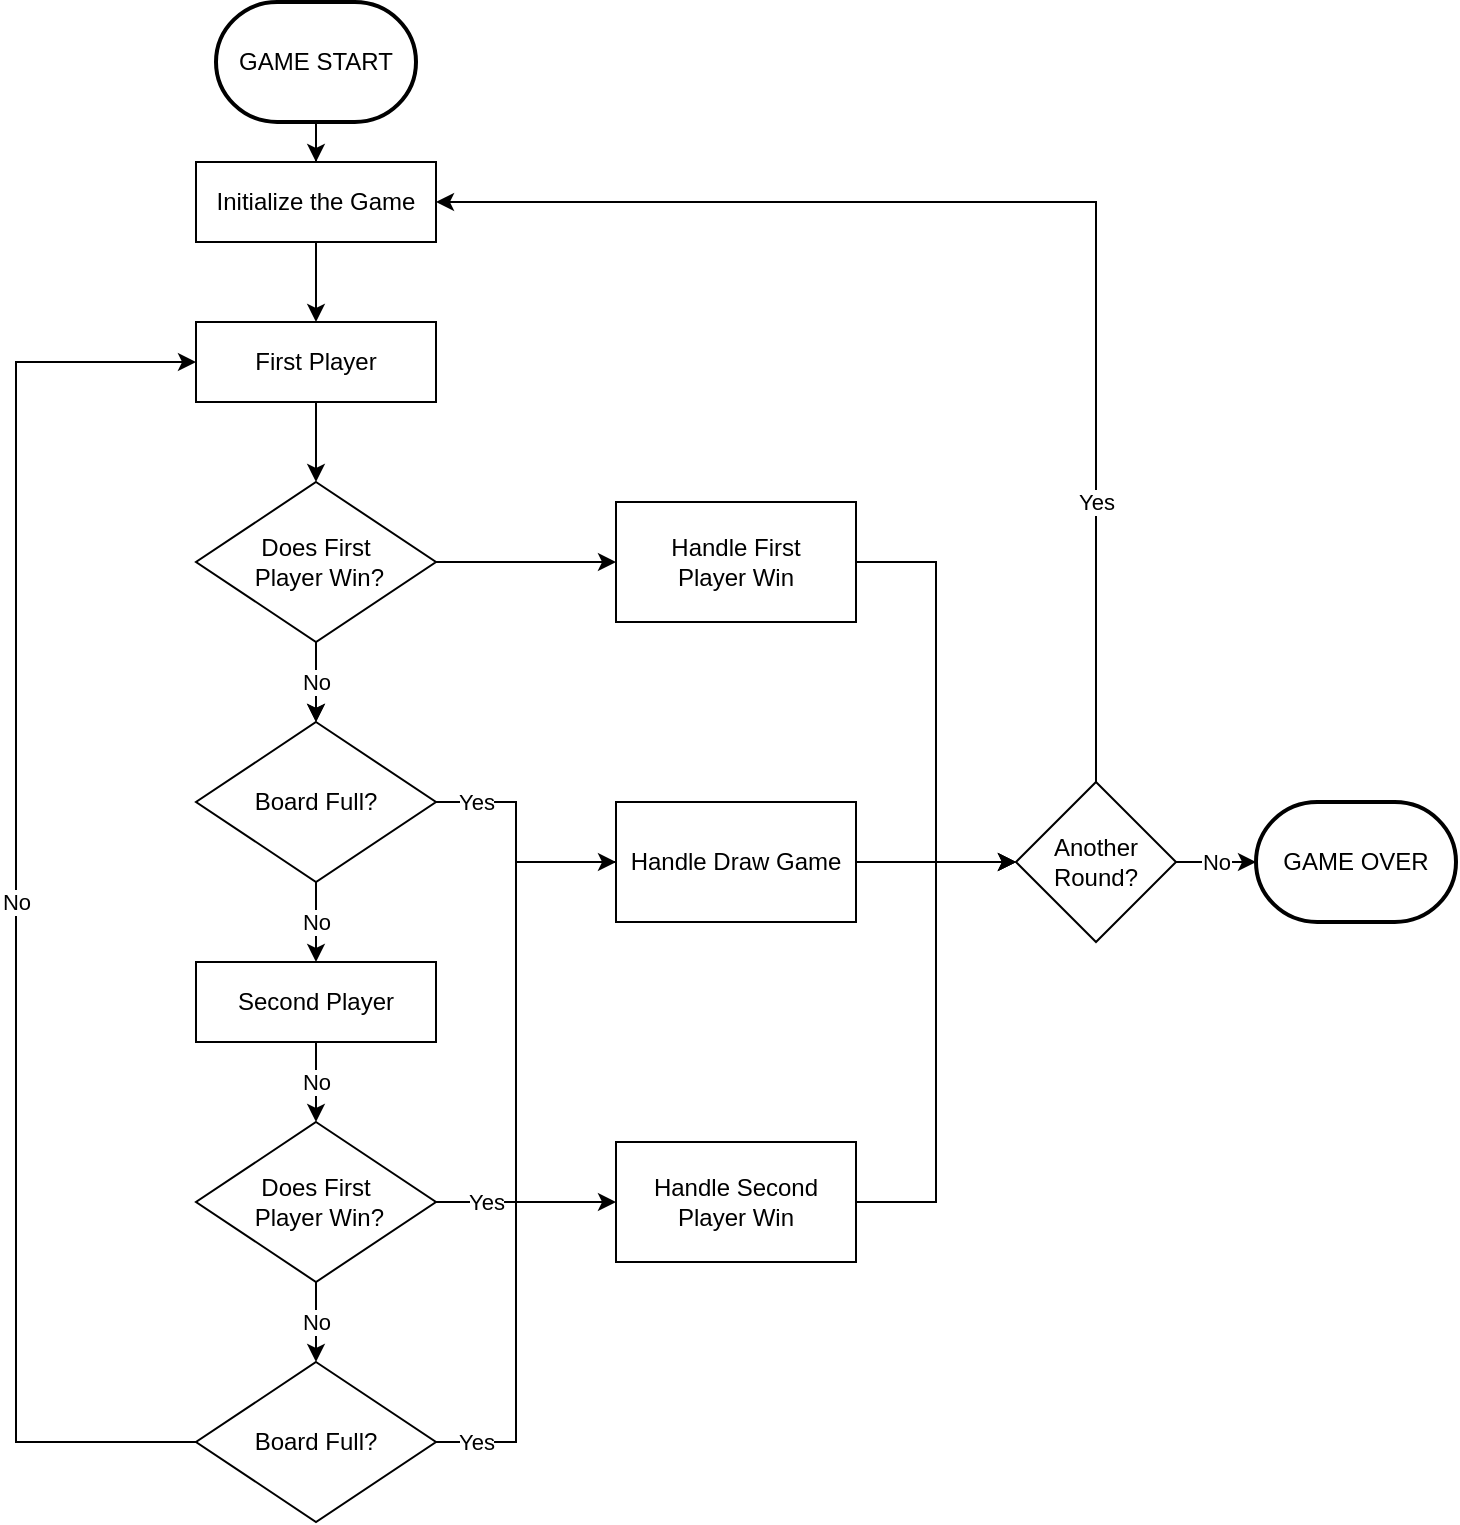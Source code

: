 <mxfile version="21.6.1" type="device">
  <diagram name="Page-1" id="OXUcoY2ROjcD5L2N_OjO">
    <mxGraphModel dx="1182" dy="690" grid="1" gridSize="10" guides="1" tooltips="1" connect="1" arrows="1" fold="1" page="1" pageScale="1" pageWidth="827" pageHeight="1169" math="0" shadow="0">
      <root>
        <mxCell id="0" />
        <mxCell id="1" parent="0" />
        <mxCell id="1KBWaLSiAqOpqnrJd6pk-3" value="" style="edgeStyle=orthogonalEdgeStyle;rounded=0;orthogonalLoop=1;jettySize=auto;html=1;entryX=0.5;entryY=0;entryDx=0;entryDy=0;" edge="1" parent="1" source="1KBWaLSiAqOpqnrJd6pk-1" target="1KBWaLSiAqOpqnrJd6pk-4">
          <mxGeometry relative="1" as="geometry">
            <mxPoint x="220" y="230" as="targetPoint" />
          </mxGeometry>
        </mxCell>
        <mxCell id="1KBWaLSiAqOpqnrJd6pk-1" value="Initialize the Game" style="rounded=0;whiteSpace=wrap;html=1;" vertex="1" parent="1">
          <mxGeometry x="160" y="120" width="120" height="40" as="geometry" />
        </mxCell>
        <mxCell id="1KBWaLSiAqOpqnrJd6pk-8" value="" style="edgeStyle=orthogonalEdgeStyle;rounded=0;orthogonalLoop=1;jettySize=auto;html=1;" edge="1" parent="1" source="1KBWaLSiAqOpqnrJd6pk-4" target="1KBWaLSiAqOpqnrJd6pk-5">
          <mxGeometry relative="1" as="geometry" />
        </mxCell>
        <mxCell id="1KBWaLSiAqOpqnrJd6pk-4" value="First Player" style="rounded=0;whiteSpace=wrap;html=1;" vertex="1" parent="1">
          <mxGeometry x="160" y="200" width="120" height="40" as="geometry" />
        </mxCell>
        <mxCell id="1KBWaLSiAqOpqnrJd6pk-7" value="" style="edgeStyle=orthogonalEdgeStyle;rounded=0;orthogonalLoop=1;jettySize=auto;html=1;" edge="1" parent="1" source="1KBWaLSiAqOpqnrJd6pk-5" target="1KBWaLSiAqOpqnrJd6pk-6">
          <mxGeometry relative="1" as="geometry" />
        </mxCell>
        <mxCell id="1KBWaLSiAqOpqnrJd6pk-17" value="No" style="edgeStyle=orthogonalEdgeStyle;rounded=0;orthogonalLoop=1;jettySize=auto;html=1;" edge="1" parent="1" source="1KBWaLSiAqOpqnrJd6pk-5" target="1KBWaLSiAqOpqnrJd6pk-6">
          <mxGeometry relative="1" as="geometry" />
        </mxCell>
        <mxCell id="1KBWaLSiAqOpqnrJd6pk-21" style="edgeStyle=orthogonalEdgeStyle;rounded=0;orthogonalLoop=1;jettySize=auto;html=1;" edge="1" parent="1" source="1KBWaLSiAqOpqnrJd6pk-5" target="1KBWaLSiAqOpqnrJd6pk-18">
          <mxGeometry relative="1" as="geometry" />
        </mxCell>
        <mxCell id="1KBWaLSiAqOpqnrJd6pk-5" value="Does First&lt;br&gt;&amp;nbsp;Player Win?" style="rhombus;whiteSpace=wrap;html=1;" vertex="1" parent="1">
          <mxGeometry x="160" y="280" width="120" height="80" as="geometry" />
        </mxCell>
        <mxCell id="1KBWaLSiAqOpqnrJd6pk-11" value="No" style="edgeStyle=orthogonalEdgeStyle;rounded=0;orthogonalLoop=1;jettySize=auto;html=1;" edge="1" parent="1" source="1KBWaLSiAqOpqnrJd6pk-6" target="1KBWaLSiAqOpqnrJd6pk-10">
          <mxGeometry relative="1" as="geometry" />
        </mxCell>
        <mxCell id="1KBWaLSiAqOpqnrJd6pk-23" value="Yes" style="edgeStyle=orthogonalEdgeStyle;rounded=0;orthogonalLoop=1;jettySize=auto;html=1;entryX=0;entryY=0.5;entryDx=0;entryDy=0;" edge="1" parent="1" source="1KBWaLSiAqOpqnrJd6pk-6" target="1KBWaLSiAqOpqnrJd6pk-20">
          <mxGeometry x="-0.667" relative="1" as="geometry">
            <Array as="points">
              <mxPoint x="320" y="440" />
              <mxPoint x="320" y="470" />
            </Array>
            <mxPoint as="offset" />
          </mxGeometry>
        </mxCell>
        <mxCell id="1KBWaLSiAqOpqnrJd6pk-6" value="Board Full?" style="rhombus;whiteSpace=wrap;html=1;" vertex="1" parent="1">
          <mxGeometry x="160" y="400" width="120" height="80" as="geometry" />
        </mxCell>
        <mxCell id="1KBWaLSiAqOpqnrJd6pk-14" value="No" style="edgeStyle=orthogonalEdgeStyle;rounded=0;orthogonalLoop=1;jettySize=auto;html=1;entryX=0.5;entryY=0;entryDx=0;entryDy=0;" edge="1" parent="1" source="1KBWaLSiAqOpqnrJd6pk-10" target="1KBWaLSiAqOpqnrJd6pk-12">
          <mxGeometry relative="1" as="geometry" />
        </mxCell>
        <mxCell id="1KBWaLSiAqOpqnrJd6pk-10" value="Second Player" style="whiteSpace=wrap;html=1;" vertex="1" parent="1">
          <mxGeometry x="160" y="520" width="120" height="40" as="geometry" />
        </mxCell>
        <mxCell id="1KBWaLSiAqOpqnrJd6pk-15" value="No" style="edgeStyle=orthogonalEdgeStyle;rounded=0;orthogonalLoop=1;jettySize=auto;html=1;entryX=0.5;entryY=0;entryDx=0;entryDy=0;" edge="1" parent="1" source="1KBWaLSiAqOpqnrJd6pk-12" target="1KBWaLSiAqOpqnrJd6pk-13">
          <mxGeometry relative="1" as="geometry" />
        </mxCell>
        <mxCell id="1KBWaLSiAqOpqnrJd6pk-22" value="Yes" style="edgeStyle=orthogonalEdgeStyle;rounded=0;orthogonalLoop=1;jettySize=auto;html=1;entryX=0;entryY=0.5;entryDx=0;entryDy=0;" edge="1" parent="1" source="1KBWaLSiAqOpqnrJd6pk-12" target="1KBWaLSiAqOpqnrJd6pk-19">
          <mxGeometry x="-0.455" relative="1" as="geometry">
            <mxPoint as="offset" />
          </mxGeometry>
        </mxCell>
        <mxCell id="1KBWaLSiAqOpqnrJd6pk-12" value="Does First&lt;br&gt;&amp;nbsp;Player Win?" style="rhombus;whiteSpace=wrap;html=1;" vertex="1" parent="1">
          <mxGeometry x="160" y="600" width="120" height="80" as="geometry" />
        </mxCell>
        <mxCell id="1KBWaLSiAqOpqnrJd6pk-16" value="No" style="edgeStyle=orthogonalEdgeStyle;rounded=0;orthogonalLoop=1;jettySize=auto;html=1;entryX=0;entryY=0.5;entryDx=0;entryDy=0;" edge="1" parent="1" source="1KBWaLSiAqOpqnrJd6pk-13" target="1KBWaLSiAqOpqnrJd6pk-4">
          <mxGeometry relative="1" as="geometry">
            <Array as="points">
              <mxPoint x="70" y="760.0" />
              <mxPoint x="70" y="220" />
            </Array>
          </mxGeometry>
        </mxCell>
        <mxCell id="1KBWaLSiAqOpqnrJd6pk-24" value="Yes" style="edgeStyle=orthogonalEdgeStyle;rounded=0;orthogonalLoop=1;jettySize=auto;html=1;" edge="1" parent="1" source="1KBWaLSiAqOpqnrJd6pk-13">
          <mxGeometry x="-0.902" relative="1" as="geometry">
            <mxPoint x="400" y="470" as="targetPoint" />
            <Array as="points">
              <mxPoint x="320" y="760" />
              <mxPoint x="320" y="470" />
            </Array>
            <mxPoint as="offset" />
          </mxGeometry>
        </mxCell>
        <mxCell id="1KBWaLSiAqOpqnrJd6pk-13" value="Board Full?" style="rhombus;whiteSpace=wrap;html=1;" vertex="1" parent="1">
          <mxGeometry x="160" y="720" width="120" height="80" as="geometry" />
        </mxCell>
        <mxCell id="1KBWaLSiAqOpqnrJd6pk-28" value="" style="edgeStyle=orthogonalEdgeStyle;rounded=0;orthogonalLoop=1;jettySize=auto;html=1;entryX=0;entryY=0.5;entryDx=0;entryDy=0;" edge="1" parent="1" source="1KBWaLSiAqOpqnrJd6pk-18" target="1KBWaLSiAqOpqnrJd6pk-27">
          <mxGeometry relative="1" as="geometry" />
        </mxCell>
        <mxCell id="1KBWaLSiAqOpqnrJd6pk-18" value="Handle First&lt;br&gt;Player Win" style="rounded=0;whiteSpace=wrap;html=1;" vertex="1" parent="1">
          <mxGeometry x="370" y="290" width="120" height="60" as="geometry" />
        </mxCell>
        <mxCell id="1KBWaLSiAqOpqnrJd6pk-30" style="edgeStyle=orthogonalEdgeStyle;rounded=0;orthogonalLoop=1;jettySize=auto;html=1;entryX=0;entryY=0.5;entryDx=0;entryDy=0;" edge="1" parent="1" source="1KBWaLSiAqOpqnrJd6pk-19" target="1KBWaLSiAqOpqnrJd6pk-27">
          <mxGeometry relative="1" as="geometry" />
        </mxCell>
        <mxCell id="1KBWaLSiAqOpqnrJd6pk-19" value="Handle Second Player Win" style="rounded=0;whiteSpace=wrap;html=1;" vertex="1" parent="1">
          <mxGeometry x="370" y="610" width="120" height="60" as="geometry" />
        </mxCell>
        <mxCell id="1KBWaLSiAqOpqnrJd6pk-29" style="edgeStyle=orthogonalEdgeStyle;rounded=0;orthogonalLoop=1;jettySize=auto;html=1;entryX=0;entryY=0.5;entryDx=0;entryDy=0;" edge="1" parent="1" source="1KBWaLSiAqOpqnrJd6pk-20" target="1KBWaLSiAqOpqnrJd6pk-27">
          <mxGeometry relative="1" as="geometry" />
        </mxCell>
        <mxCell id="1KBWaLSiAqOpqnrJd6pk-20" value="Handle Draw Game" style="rounded=0;whiteSpace=wrap;html=1;" vertex="1" parent="1">
          <mxGeometry x="370" y="440" width="120" height="60" as="geometry" />
        </mxCell>
        <mxCell id="1KBWaLSiAqOpqnrJd6pk-33" style="edgeStyle=orthogonalEdgeStyle;rounded=0;orthogonalLoop=1;jettySize=auto;html=1;entryX=0.5;entryY=0;entryDx=0;entryDy=0;" edge="1" parent="1" source="1KBWaLSiAqOpqnrJd6pk-25" target="1KBWaLSiAqOpqnrJd6pk-1">
          <mxGeometry relative="1" as="geometry" />
        </mxCell>
        <mxCell id="1KBWaLSiAqOpqnrJd6pk-25" value="GAME START" style="strokeWidth=2;html=1;shape=mxgraph.flowchart.terminator;whiteSpace=wrap;" vertex="1" parent="1">
          <mxGeometry x="170" y="40" width="100" height="60" as="geometry" />
        </mxCell>
        <mxCell id="1KBWaLSiAqOpqnrJd6pk-26" value="GAME OVER" style="strokeWidth=2;html=1;shape=mxgraph.flowchart.terminator;whiteSpace=wrap;" vertex="1" parent="1">
          <mxGeometry x="690" y="440" width="100" height="60" as="geometry" />
        </mxCell>
        <mxCell id="1KBWaLSiAqOpqnrJd6pk-31" value="Yes" style="edgeStyle=orthogonalEdgeStyle;rounded=0;orthogonalLoop=1;jettySize=auto;html=1;entryX=1;entryY=0.5;entryDx=0;entryDy=0;" edge="1" parent="1" source="1KBWaLSiAqOpqnrJd6pk-27" target="1KBWaLSiAqOpqnrJd6pk-1">
          <mxGeometry x="-0.548" relative="1" as="geometry">
            <Array as="points">
              <mxPoint x="610" y="140" />
            </Array>
            <mxPoint as="offset" />
          </mxGeometry>
        </mxCell>
        <mxCell id="1KBWaLSiAqOpqnrJd6pk-32" value="No" style="edgeStyle=orthogonalEdgeStyle;rounded=0;orthogonalLoop=1;jettySize=auto;html=1;" edge="1" parent="1" source="1KBWaLSiAqOpqnrJd6pk-27" target="1KBWaLSiAqOpqnrJd6pk-26">
          <mxGeometry relative="1" as="geometry" />
        </mxCell>
        <mxCell id="1KBWaLSiAqOpqnrJd6pk-27" value="Another&lt;br&gt;Round?" style="rhombus;whiteSpace=wrap;html=1;rounded=0;" vertex="1" parent="1">
          <mxGeometry x="570" y="430" width="80" height="80" as="geometry" />
        </mxCell>
      </root>
    </mxGraphModel>
  </diagram>
</mxfile>
